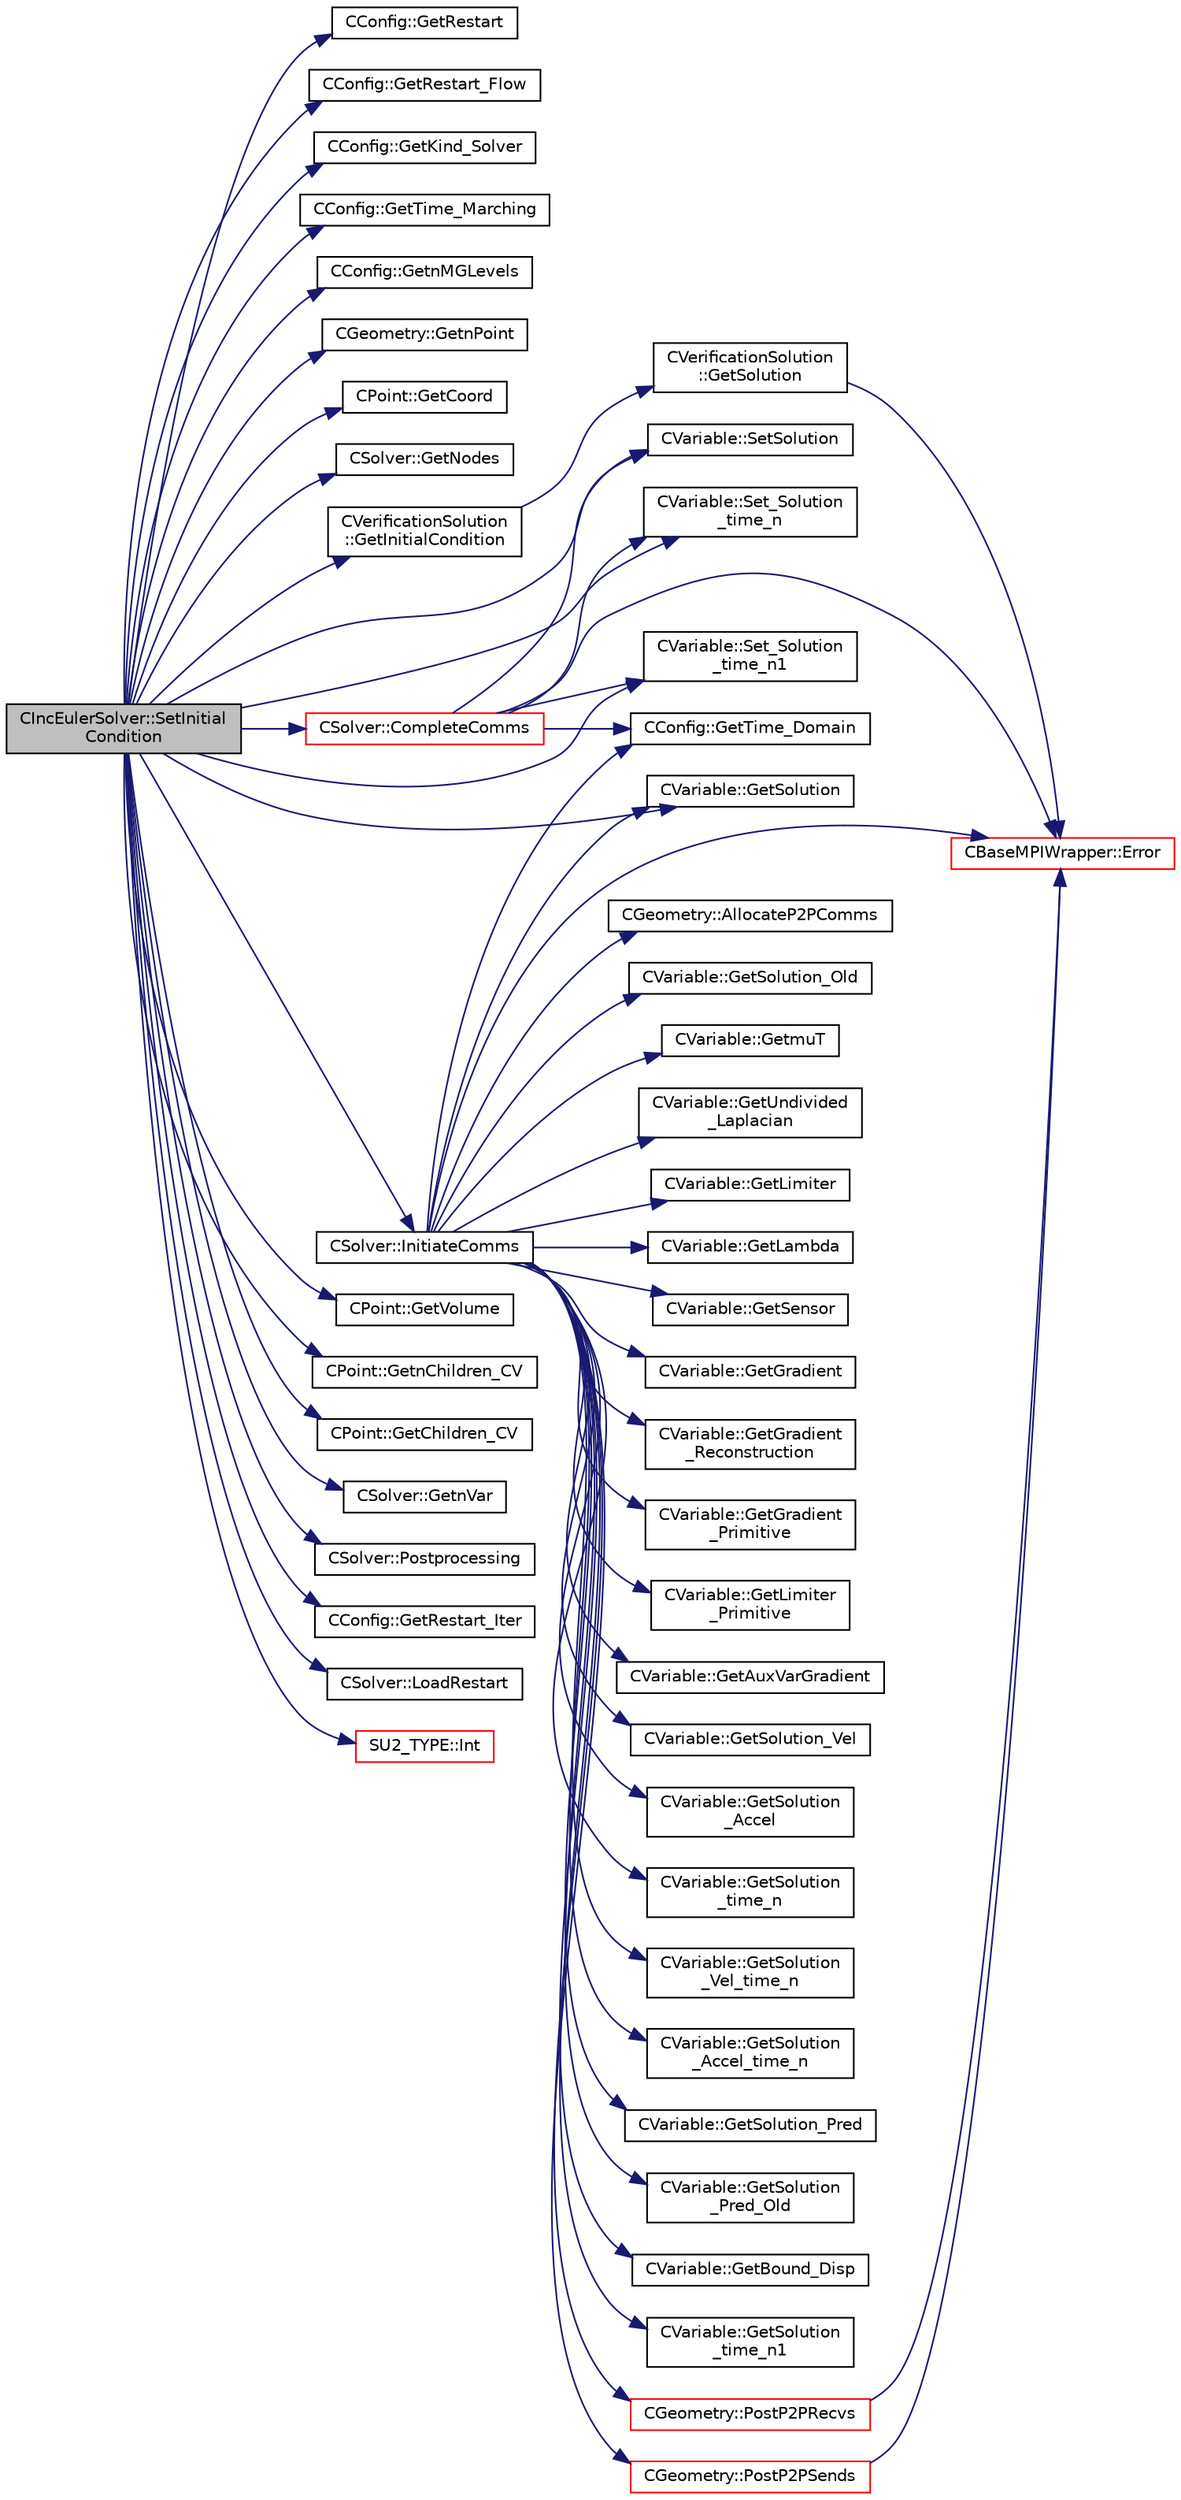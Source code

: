 digraph "CIncEulerSolver::SetInitialCondition"
{
  edge [fontname="Helvetica",fontsize="10",labelfontname="Helvetica",labelfontsize="10"];
  node [fontname="Helvetica",fontsize="10",shape=record];
  rankdir="LR";
  Node1774 [label="CIncEulerSolver::SetInitial\lCondition",height=0.2,width=0.4,color="black", fillcolor="grey75", style="filled", fontcolor="black"];
  Node1774 -> Node1775 [color="midnightblue",fontsize="10",style="solid",fontname="Helvetica"];
  Node1775 [label="CConfig::GetRestart",height=0.2,width=0.4,color="black", fillcolor="white", style="filled",URL="$class_c_config.html#ae2c8a1c09ca98735256b4ed53642ada5",tooltip="Provides the restart information. "];
  Node1774 -> Node1776 [color="midnightblue",fontsize="10",style="solid",fontname="Helvetica"];
  Node1776 [label="CConfig::GetRestart_Flow",height=0.2,width=0.4,color="black", fillcolor="white", style="filled",URL="$class_c_config.html#a1d6062b05bfbe6e40564b6a92ec69bb7",tooltip="For some problems like adjoint or the linearized equations it is necessary to restart the flow soluti..."];
  Node1774 -> Node1777 [color="midnightblue",fontsize="10",style="solid",fontname="Helvetica"];
  Node1777 [label="CConfig::GetKind_Solver",height=0.2,width=0.4,color="black", fillcolor="white", style="filled",URL="$class_c_config.html#a0e2628fc803f14ec6179427ee02e8655",tooltip="Governing equations of the flow (it can be different from the run time equation). ..."];
  Node1774 -> Node1778 [color="midnightblue",fontsize="10",style="solid",fontname="Helvetica"];
  Node1778 [label="CConfig::GetTime_Marching",height=0.2,width=0.4,color="black", fillcolor="white", style="filled",URL="$class_c_config.html#a864d499ce740184803607801c47abda7",tooltip="Provides information about the time integration, and change the write in the output files information..."];
  Node1774 -> Node1779 [color="midnightblue",fontsize="10",style="solid",fontname="Helvetica"];
  Node1779 [label="CConfig::GetnMGLevels",height=0.2,width=0.4,color="black", fillcolor="white", style="filled",URL="$class_c_config.html#aea7f78497a5cd863bd065391232329fd",tooltip="Get the number of multigrid levels. "];
  Node1774 -> Node1780 [color="midnightblue",fontsize="10",style="solid",fontname="Helvetica"];
  Node1780 [label="CGeometry::GetnPoint",height=0.2,width=0.4,color="black", fillcolor="white", style="filled",URL="$class_c_geometry.html#aa68b666b38f4d2c7021736ae86940f44",tooltip="Get number of points. "];
  Node1774 -> Node1781 [color="midnightblue",fontsize="10",style="solid",fontname="Helvetica"];
  Node1781 [label="CPoint::GetCoord",height=0.2,width=0.4,color="black", fillcolor="white", style="filled",URL="$class_c_point.html#a95fe081d22e96e190cb3edcbf0d6525f",tooltip="Get the coordinates dor the control volume. "];
  Node1774 -> Node1782 [color="midnightblue",fontsize="10",style="solid",fontname="Helvetica"];
  Node1782 [label="CSolver::GetNodes",height=0.2,width=0.4,color="black", fillcolor="white", style="filled",URL="$class_c_solver.html#af3198e52a2ea377bb765647b5e697197",tooltip="Allow outside access to the nodes of the solver, containing conservatives, primitives, etc. "];
  Node1774 -> Node1783 [color="midnightblue",fontsize="10",style="solid",fontname="Helvetica"];
  Node1783 [label="CVariable::GetSolution",height=0.2,width=0.4,color="black", fillcolor="white", style="filled",URL="$class_c_variable.html#a261483e39c23c1de7cb9aea7e917c121",tooltip="Get the solution. "];
  Node1774 -> Node1784 [color="midnightblue",fontsize="10",style="solid",fontname="Helvetica"];
  Node1784 [label="CVerificationSolution\l::GetInitialCondition",height=0.2,width=0.4,color="black", fillcolor="white", style="filled",URL="$class_c_verification_solution.html#ae0d9099de6019292409ff4a51ec0be4e",tooltip="Get the exact solution at the current position and t = 0. "];
  Node1784 -> Node1785 [color="midnightblue",fontsize="10",style="solid",fontname="Helvetica"];
  Node1785 [label="CVerificationSolution\l::GetSolution",height=0.2,width=0.4,color="black", fillcolor="white", style="filled",URL="$class_c_verification_solution.html#ab164e273b6f703a9a3439db2dcd82c2d",tooltip="Get the exact solution at the current position and time. "];
  Node1785 -> Node1786 [color="midnightblue",fontsize="10",style="solid",fontname="Helvetica"];
  Node1786 [label="CBaseMPIWrapper::Error",height=0.2,width=0.4,color="red", fillcolor="white", style="filled",URL="$class_c_base_m_p_i_wrapper.html#a04457c47629bda56704e6a8804833eeb"];
  Node1774 -> Node1788 [color="midnightblue",fontsize="10",style="solid",fontname="Helvetica"];
  Node1788 [label="CPoint::GetVolume",height=0.2,width=0.4,color="black", fillcolor="white", style="filled",URL="$class_c_point.html#a3c526a15e767c7de9cf163800aa581e5",tooltip="Get area or volume of the control volume. "];
  Node1774 -> Node1789 [color="midnightblue",fontsize="10",style="solid",fontname="Helvetica"];
  Node1789 [label="CPoint::GetnChildren_CV",height=0.2,width=0.4,color="black", fillcolor="white", style="filled",URL="$class_c_point.html#aa32b71744384b293260648bff1de9a5c",tooltip="Get the number of children of an agglomerated control volume. "];
  Node1774 -> Node1790 [color="midnightblue",fontsize="10",style="solid",fontname="Helvetica"];
  Node1790 [label="CPoint::GetChildren_CV",height=0.2,width=0.4,color="black", fillcolor="white", style="filled",URL="$class_c_point.html#a821d9feaa7488e42dfca27a349776f0a",tooltip="Get the children control volume of an agglomerated control volume. "];
  Node1774 -> Node1791 [color="midnightblue",fontsize="10",style="solid",fontname="Helvetica"];
  Node1791 [label="CVariable::SetSolution",height=0.2,width=0.4,color="black", fillcolor="white", style="filled",URL="$class_c_variable.html#a22fbbd7bc6491672843000644a05c6a5",tooltip="Set the value of the solution, all variables. "];
  Node1774 -> Node1792 [color="midnightblue",fontsize="10",style="solid",fontname="Helvetica"];
  Node1792 [label="CSolver::InitiateComms",height=0.2,width=0.4,color="black", fillcolor="white", style="filled",URL="$class_c_solver.html#a68ef94bc50683bd1f1d750b4a8cb7351",tooltip="Routine to load a solver quantity into the data structures for MPI point-to-point communication and t..."];
  Node1792 -> Node1793 [color="midnightblue",fontsize="10",style="solid",fontname="Helvetica"];
  Node1793 [label="CConfig::GetTime_Domain",height=0.2,width=0.4,color="black", fillcolor="white", style="filled",URL="$class_c_config.html#a6a11350b3c8d7577318be43cda6f7292",tooltip="Check if the multizone problem is solved for time domain. "];
  Node1792 -> Node1786 [color="midnightblue",fontsize="10",style="solid",fontname="Helvetica"];
  Node1792 -> Node1794 [color="midnightblue",fontsize="10",style="solid",fontname="Helvetica"];
  Node1794 [label="CGeometry::AllocateP2PComms",height=0.2,width=0.4,color="black", fillcolor="white", style="filled",URL="$class_c_geometry.html#ab8d78a9f4017431b7542e154f58a7e63",tooltip="Routine to allocate buffers for point-to-point MPI communications. Also called to dynamically realloc..."];
  Node1792 -> Node1795 [color="midnightblue",fontsize="10",style="solid",fontname="Helvetica"];
  Node1795 [label="CGeometry::PostP2PRecvs",height=0.2,width=0.4,color="red", fillcolor="white", style="filled",URL="$class_c_geometry.html#a35dd847b43dad069e3d73e376a0f32fb",tooltip="Routine to launch non-blocking recvs only for all point-to-point communication with neighboring parti..."];
  Node1795 -> Node1786 [color="midnightblue",fontsize="10",style="solid",fontname="Helvetica"];
  Node1792 -> Node1783 [color="midnightblue",fontsize="10",style="solid",fontname="Helvetica"];
  Node1792 -> Node1797 [color="midnightblue",fontsize="10",style="solid",fontname="Helvetica"];
  Node1797 [label="CVariable::GetSolution_Old",height=0.2,width=0.4,color="black", fillcolor="white", style="filled",URL="$class_c_variable.html#a70a9df6b6cc631f9c3b9a3ef7b3ecfe4",tooltip="Get the old solution of the problem (Runge-Kutta method) "];
  Node1792 -> Node1798 [color="midnightblue",fontsize="10",style="solid",fontname="Helvetica"];
  Node1798 [label="CVariable::GetmuT",height=0.2,width=0.4,color="black", fillcolor="white", style="filled",URL="$class_c_variable.html#ad35ee29420764dda0bbb574f7a7253e7",tooltip="Get the value of the eddy viscosity. "];
  Node1792 -> Node1799 [color="midnightblue",fontsize="10",style="solid",fontname="Helvetica"];
  Node1799 [label="CVariable::GetUndivided\l_Laplacian",height=0.2,width=0.4,color="black", fillcolor="white", style="filled",URL="$class_c_variable.html#a1dd90f7826e65b6b9fe15becaf82b1af",tooltip="Get the undivided laplacian of the solution. "];
  Node1792 -> Node1800 [color="midnightblue",fontsize="10",style="solid",fontname="Helvetica"];
  Node1800 [label="CVariable::GetLimiter",height=0.2,width=0.4,color="black", fillcolor="white", style="filled",URL="$class_c_variable.html#a9575966f5c250fca5f6c6ff4f2dd7558",tooltip="Get the value of the slope limiter. "];
  Node1792 -> Node1801 [color="midnightblue",fontsize="10",style="solid",fontname="Helvetica"];
  Node1801 [label="CVariable::GetLambda",height=0.2,width=0.4,color="black", fillcolor="white", style="filled",URL="$class_c_variable.html#af0b6afbd2666eab791d902f50fc3e869",tooltip="Get the value of the spectral radius. "];
  Node1792 -> Node1802 [color="midnightblue",fontsize="10",style="solid",fontname="Helvetica"];
  Node1802 [label="CVariable::GetSensor",height=0.2,width=0.4,color="black", fillcolor="white", style="filled",URL="$class_c_variable.html#afec545423f883bcd961ac9f1e5d18dd2",tooltip="Get the pressure sensor. "];
  Node1792 -> Node1803 [color="midnightblue",fontsize="10",style="solid",fontname="Helvetica"];
  Node1803 [label="CVariable::GetGradient",height=0.2,width=0.4,color="black", fillcolor="white", style="filled",URL="$class_c_variable.html#a7b58da4a928d622e7c2d4b4db047769d",tooltip="Get the value of the solution gradient. "];
  Node1792 -> Node1804 [color="midnightblue",fontsize="10",style="solid",fontname="Helvetica"];
  Node1804 [label="CVariable::GetGradient\l_Reconstruction",height=0.2,width=0.4,color="black", fillcolor="white", style="filled",URL="$class_c_variable.html#a977f02338e95faf16da03dceb858d21b",tooltip="Get the value of the primitive gradient for MUSCL reconstruction. "];
  Node1792 -> Node1805 [color="midnightblue",fontsize="10",style="solid",fontname="Helvetica"];
  Node1805 [label="CVariable::GetGradient\l_Primitive",height=0.2,width=0.4,color="black", fillcolor="white", style="filled",URL="$class_c_variable.html#a8b7f4e020a837b1fe639e8d875f964d5",tooltip="A virtual member. "];
  Node1792 -> Node1806 [color="midnightblue",fontsize="10",style="solid",fontname="Helvetica"];
  Node1806 [label="CVariable::GetLimiter\l_Primitive",height=0.2,width=0.4,color="black", fillcolor="white", style="filled",URL="$class_c_variable.html#a16ceb9b6d42113b37bb6f19652b22ed4",tooltip="A virtual member. "];
  Node1792 -> Node1807 [color="midnightblue",fontsize="10",style="solid",fontname="Helvetica"];
  Node1807 [label="CVariable::GetAuxVarGradient",height=0.2,width=0.4,color="black", fillcolor="white", style="filled",URL="$class_c_variable.html#a834d120ef94368df0db7b3b96a7a324c",tooltip="Get the gradient of the auxiliary variable. "];
  Node1792 -> Node1808 [color="midnightblue",fontsize="10",style="solid",fontname="Helvetica"];
  Node1808 [label="CVariable::GetSolution_Vel",height=0.2,width=0.4,color="black", fillcolor="white", style="filled",URL="$class_c_variable.html#ae403ee21871629716cbabead1c587dac",tooltip="Get the velocity (Structural Analysis). "];
  Node1792 -> Node1809 [color="midnightblue",fontsize="10",style="solid",fontname="Helvetica"];
  Node1809 [label="CVariable::GetSolution\l_Accel",height=0.2,width=0.4,color="black", fillcolor="white", style="filled",URL="$class_c_variable.html#aef2fdf091198070a00d12cdb4dea3ff6",tooltip="Get the acceleration (Structural Analysis). "];
  Node1792 -> Node1810 [color="midnightblue",fontsize="10",style="solid",fontname="Helvetica"];
  Node1810 [label="CVariable::GetSolution\l_time_n",height=0.2,width=0.4,color="black", fillcolor="white", style="filled",URL="$class_c_variable.html#a9162db789c2ca2b71159697cc500fcce",tooltip="Get the solution at time n. "];
  Node1792 -> Node1811 [color="midnightblue",fontsize="10",style="solid",fontname="Helvetica"];
  Node1811 [label="CVariable::GetSolution\l_Vel_time_n",height=0.2,width=0.4,color="black", fillcolor="white", style="filled",URL="$class_c_variable.html#ab36e9bb95a17f0561a94edb80f1ca4c0",tooltip="Get the velocity of the nodes (Structural Analysis) at time n. "];
  Node1792 -> Node1812 [color="midnightblue",fontsize="10",style="solid",fontname="Helvetica"];
  Node1812 [label="CVariable::GetSolution\l_Accel_time_n",height=0.2,width=0.4,color="black", fillcolor="white", style="filled",URL="$class_c_variable.html#acb493936a05287142a6257122f5cefb5",tooltip="Get the acceleration of the nodes (Structural Analysis) at time n. "];
  Node1792 -> Node1813 [color="midnightblue",fontsize="10",style="solid",fontname="Helvetica"];
  Node1813 [label="CVariable::GetSolution_Pred",height=0.2,width=0.4,color="black", fillcolor="white", style="filled",URL="$class_c_variable.html#adba4a8e082e70a9a6fe5d1d9c6e5c820",tooltip="A virtual member. Get the value of the solution predictor. "];
  Node1792 -> Node1814 [color="midnightblue",fontsize="10",style="solid",fontname="Helvetica"];
  Node1814 [label="CVariable::GetSolution\l_Pred_Old",height=0.2,width=0.4,color="black", fillcolor="white", style="filled",URL="$class_c_variable.html#a626f4cad3d20be125e844b9076e44e07",tooltip="A virtual member. Get the value of the solution predictor. "];
  Node1792 -> Node1815 [color="midnightblue",fontsize="10",style="solid",fontname="Helvetica"];
  Node1815 [label="CVariable::GetBound_Disp",height=0.2,width=0.4,color="black", fillcolor="white", style="filled",URL="$class_c_variable.html#a7e382eae45700e5c1e8973292c08f128",tooltip="A virtual member. Get the value of the displacement imposed at the boundary. "];
  Node1792 -> Node1816 [color="midnightblue",fontsize="10",style="solid",fontname="Helvetica"];
  Node1816 [label="CVariable::GetSolution\l_time_n1",height=0.2,width=0.4,color="black", fillcolor="white", style="filled",URL="$class_c_variable.html#a584e438afb716aa0ffce4ccc9b469ef6",tooltip="Get the solution at time n-1. "];
  Node1792 -> Node1817 [color="midnightblue",fontsize="10",style="solid",fontname="Helvetica"];
  Node1817 [label="CGeometry::PostP2PSends",height=0.2,width=0.4,color="red", fillcolor="white", style="filled",URL="$class_c_geometry.html#a3db8e369fc532db7a85a27fbb01056fe",tooltip="Routine to launch a single non-blocking send once the buffer is loaded for a point-to-point commucati..."];
  Node1817 -> Node1786 [color="midnightblue",fontsize="10",style="solid",fontname="Helvetica"];
  Node1774 -> Node1819 [color="midnightblue",fontsize="10",style="solid",fontname="Helvetica"];
  Node1819 [label="CSolver::CompleteComms",height=0.2,width=0.4,color="red", fillcolor="white", style="filled",URL="$class_c_solver.html#a8d3046ad54e177f0705a2bff99c1cf16",tooltip="Routine to complete the set of non-blocking communications launched by InitiateComms() and unpacking ..."];
  Node1819 -> Node1791 [color="midnightblue",fontsize="10",style="solid",fontname="Helvetica"];
  Node1819 -> Node1793 [color="midnightblue",fontsize="10",style="solid",fontname="Helvetica"];
  Node1819 -> Node1834 [color="midnightblue",fontsize="10",style="solid",fontname="Helvetica"];
  Node1834 [label="CVariable::Set_Solution\l_time_n",height=0.2,width=0.4,color="black", fillcolor="white", style="filled",URL="$class_c_variable.html#abf55f051089ec13d9c0422ed3389a9dc",tooltip="Set the variable solution at time n. "];
  Node1819 -> Node1840 [color="midnightblue",fontsize="10",style="solid",fontname="Helvetica"];
  Node1840 [label="CVariable::Set_Solution\l_time_n1",height=0.2,width=0.4,color="black", fillcolor="white", style="filled",URL="$class_c_variable.html#a527a337871bb37c3bb2df40c2b946884",tooltip="Set the variable solution at time n-1. "];
  Node1819 -> Node1786 [color="midnightblue",fontsize="10",style="solid",fontname="Helvetica"];
  Node1774 -> Node1842 [color="midnightblue",fontsize="10",style="solid",fontname="Helvetica"];
  Node1842 [label="CSolver::GetnVar",height=0.2,width=0.4,color="black", fillcolor="white", style="filled",URL="$class_c_solver.html#a65c22046b0cf1938ba22648912d04680",tooltip="Get the number of variables of the problem. "];
  Node1774 -> Node1843 [color="midnightblue",fontsize="10",style="solid",fontname="Helvetica"];
  Node1843 [label="CSolver::Postprocessing",height=0.2,width=0.4,color="black", fillcolor="white", style="filled",URL="$class_c_solver.html#a4417611bfa1a44467e40f47025e2a573",tooltip="A virtual member. "];
  Node1774 -> Node1844 [color="midnightblue",fontsize="10",style="solid",fontname="Helvetica"];
  Node1844 [label="CConfig::GetRestart_Iter",height=0.2,width=0.4,color="black", fillcolor="white", style="filled",URL="$class_c_config.html#adc13797fe94c17845a382dc34f706cfb",tooltip="Get the restart iteration. "];
  Node1774 -> Node1834 [color="midnightblue",fontsize="10",style="solid",fontname="Helvetica"];
  Node1774 -> Node1840 [color="midnightblue",fontsize="10",style="solid",fontname="Helvetica"];
  Node1774 -> Node1845 [color="midnightblue",fontsize="10",style="solid",fontname="Helvetica"];
  Node1845 [label="CSolver::LoadRestart",height=0.2,width=0.4,color="black", fillcolor="white", style="filled",URL="$class_c_solver.html#a61c87a4ff51926361e18797c49204e72",tooltip="A virtual member. "];
  Node1774 -> Node1846 [color="midnightblue",fontsize="10",style="solid",fontname="Helvetica"];
  Node1846 [label="SU2_TYPE::Int",height=0.2,width=0.4,color="red", fillcolor="white", style="filled",URL="$namespace_s_u2___t_y_p_e.html#a6b48817766d8a6486caa2807a52f6bae",tooltip="Casts the primitive value to int (uses GetValue, already implemented for each type). "];
}
